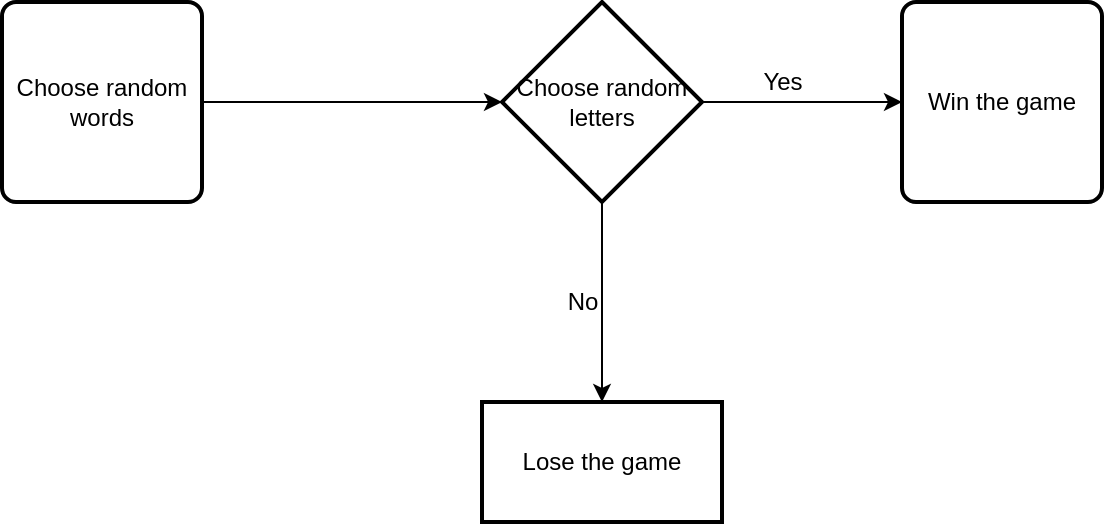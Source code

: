 <mxfile version="15.2.9" type="github">
  <diagram id="C5RBs43oDa-KdzZeNtuy" name="Page-1">
    <mxGraphModel dx="868" dy="520" grid="1" gridSize="10" guides="1" tooltips="1" connect="1" arrows="1" fold="1" page="1" pageScale="1" pageWidth="827" pageHeight="1169" math="0" shadow="0">
      <root>
        <mxCell id="WIyWlLk6GJQsqaUBKTNV-0" />
        <mxCell id="WIyWlLk6GJQsqaUBKTNV-1" parent="WIyWlLk6GJQsqaUBKTNV-0" />
        <mxCell id="jdEP7JvpWx9xFuaDgfrl-4" style="edgeStyle=orthogonalEdgeStyle;rounded=0;orthogonalLoop=1;jettySize=auto;html=1;exitX=1;exitY=0.5;exitDx=0;exitDy=0;entryX=0;entryY=0.5;entryDx=0;entryDy=0;entryPerimeter=0;" edge="1" parent="WIyWlLk6GJQsqaUBKTNV-1" source="jdEP7JvpWx9xFuaDgfrl-2" target="jdEP7JvpWx9xFuaDgfrl-3">
          <mxGeometry relative="1" as="geometry" />
        </mxCell>
        <mxCell id="jdEP7JvpWx9xFuaDgfrl-2" value="Choose random words" style="rounded=1;whiteSpace=wrap;html=1;absoluteArcSize=1;arcSize=14;strokeWidth=2;" vertex="1" parent="WIyWlLk6GJQsqaUBKTNV-1">
          <mxGeometry x="190" y="130" width="100" height="100" as="geometry" />
        </mxCell>
        <mxCell id="jdEP7JvpWx9xFuaDgfrl-6" value="" style="edgeStyle=orthogonalEdgeStyle;rounded=0;orthogonalLoop=1;jettySize=auto;html=1;entryX=0;entryY=0.5;entryDx=0;entryDy=0;" edge="1" parent="WIyWlLk6GJQsqaUBKTNV-1" source="jdEP7JvpWx9xFuaDgfrl-3" target="jdEP7JvpWx9xFuaDgfrl-8">
          <mxGeometry relative="1" as="geometry">
            <mxPoint x="630" y="180" as="targetPoint" />
          </mxGeometry>
        </mxCell>
        <mxCell id="jdEP7JvpWx9xFuaDgfrl-10" value="" style="edgeStyle=orthogonalEdgeStyle;rounded=0;orthogonalLoop=1;jettySize=auto;html=1;" edge="1" parent="WIyWlLk6GJQsqaUBKTNV-1" source="jdEP7JvpWx9xFuaDgfrl-3" target="jdEP7JvpWx9xFuaDgfrl-9">
          <mxGeometry relative="1" as="geometry" />
        </mxCell>
        <mxCell id="jdEP7JvpWx9xFuaDgfrl-3" value="Choose random letters" style="strokeWidth=2;html=1;shape=mxgraph.flowchart.decision;whiteSpace=wrap;" vertex="1" parent="WIyWlLk6GJQsqaUBKTNV-1">
          <mxGeometry x="440" y="130" width="100" height="100" as="geometry" />
        </mxCell>
        <mxCell id="jdEP7JvpWx9xFuaDgfrl-7" value="Yes" style="text;html=1;align=center;verticalAlign=middle;resizable=0;points=[];autosize=1;strokeColor=none;fillColor=none;" vertex="1" parent="WIyWlLk6GJQsqaUBKTNV-1">
          <mxGeometry x="560" y="160" width="40" height="20" as="geometry" />
        </mxCell>
        <mxCell id="jdEP7JvpWx9xFuaDgfrl-8" value="Win the game" style="rounded=1;whiteSpace=wrap;html=1;absoluteArcSize=1;arcSize=14;strokeWidth=2;" vertex="1" parent="WIyWlLk6GJQsqaUBKTNV-1">
          <mxGeometry x="640" y="130" width="100" height="100" as="geometry" />
        </mxCell>
        <mxCell id="jdEP7JvpWx9xFuaDgfrl-9" value="Lose the game" style="whiteSpace=wrap;html=1;strokeWidth=2;" vertex="1" parent="WIyWlLk6GJQsqaUBKTNV-1">
          <mxGeometry x="430" y="330" width="120" height="60" as="geometry" />
        </mxCell>
        <mxCell id="jdEP7JvpWx9xFuaDgfrl-11" value="No" style="text;html=1;align=center;verticalAlign=middle;resizable=0;points=[];autosize=1;strokeColor=none;fillColor=none;" vertex="1" parent="WIyWlLk6GJQsqaUBKTNV-1">
          <mxGeometry x="465" y="270" width="30" height="20" as="geometry" />
        </mxCell>
      </root>
    </mxGraphModel>
  </diagram>
</mxfile>
